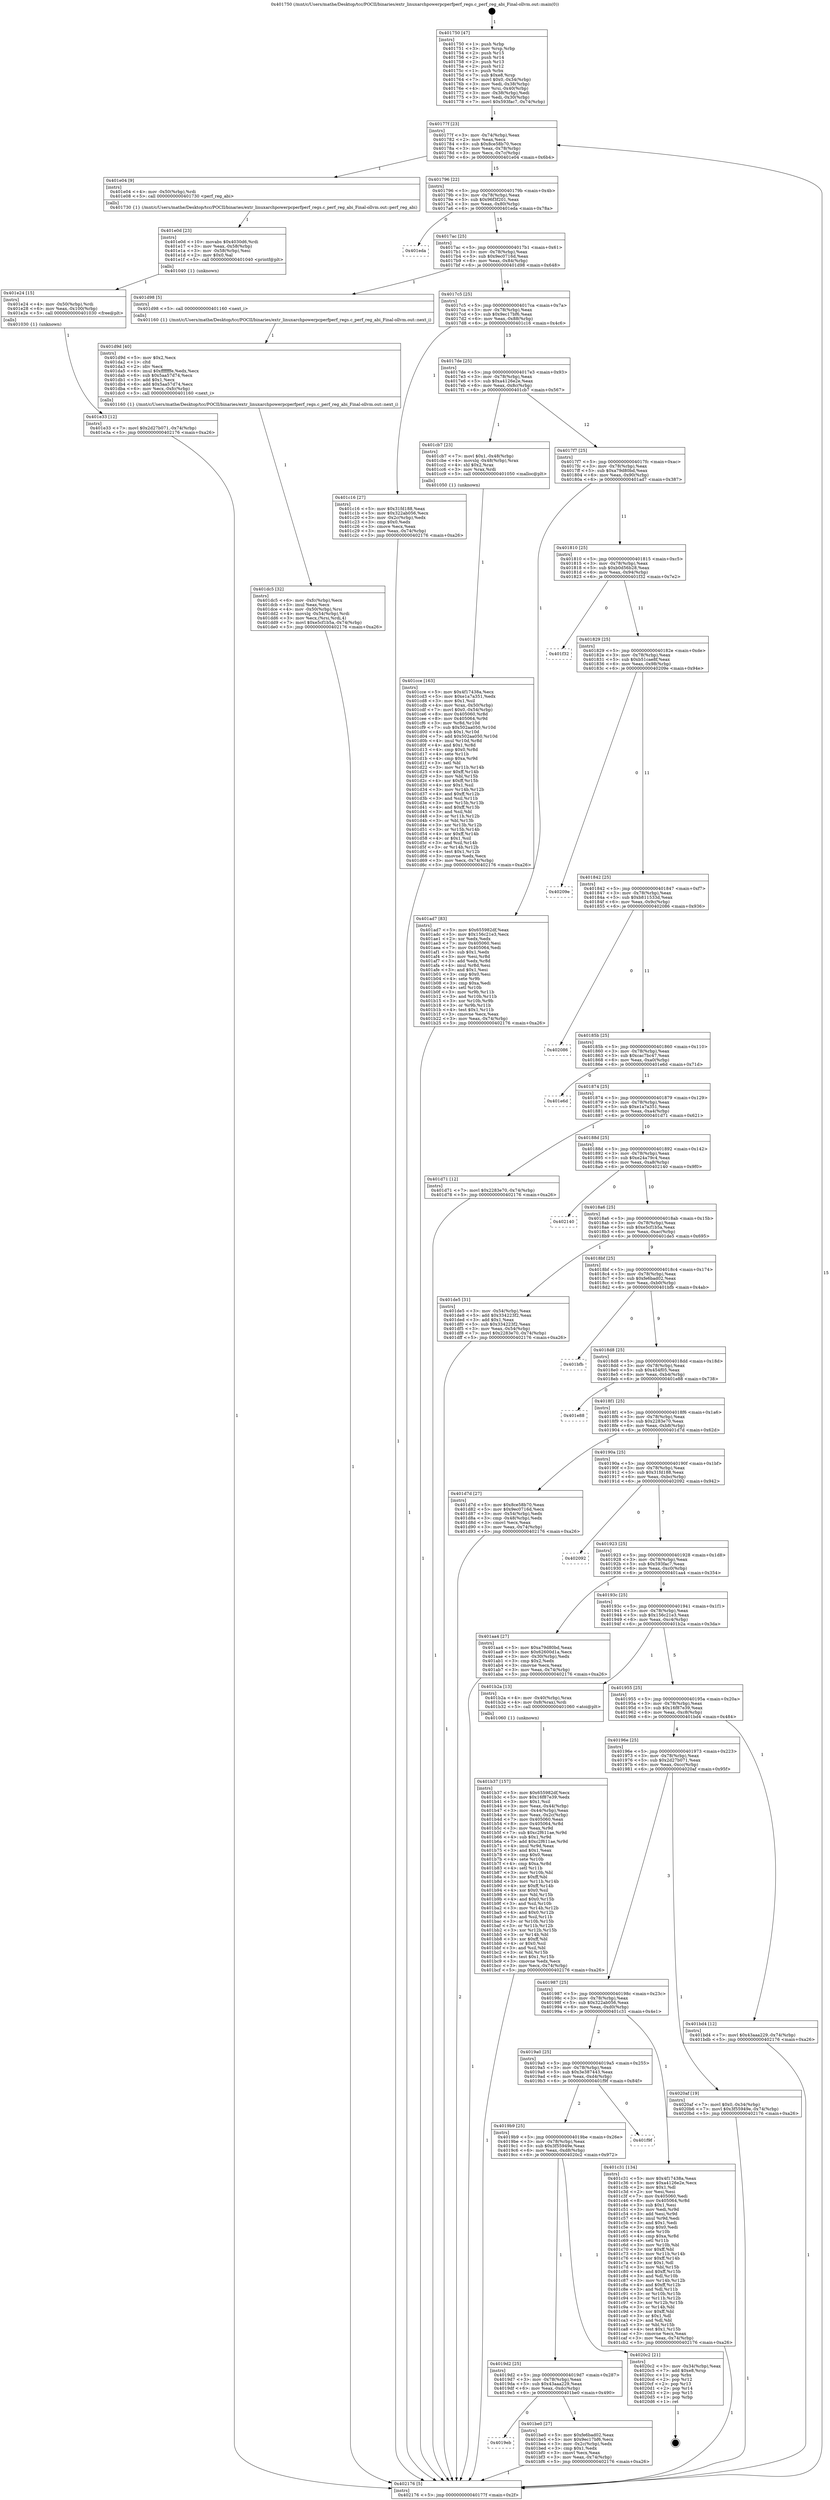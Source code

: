 digraph "0x401750" {
  label = "0x401750 (/mnt/c/Users/mathe/Desktop/tcc/POCII/binaries/extr_linuxarchpowerpcperfperf_regs.c_perf_reg_abi_Final-ollvm.out::main(0))"
  labelloc = "t"
  node[shape=record]

  Entry [label="",width=0.3,height=0.3,shape=circle,fillcolor=black,style=filled]
  "0x40177f" [label="{
     0x40177f [23]\l
     | [instrs]\l
     &nbsp;&nbsp;0x40177f \<+3\>: mov -0x74(%rbp),%eax\l
     &nbsp;&nbsp;0x401782 \<+2\>: mov %eax,%ecx\l
     &nbsp;&nbsp;0x401784 \<+6\>: sub $0x8ce58b70,%ecx\l
     &nbsp;&nbsp;0x40178a \<+3\>: mov %eax,-0x78(%rbp)\l
     &nbsp;&nbsp;0x40178d \<+3\>: mov %ecx,-0x7c(%rbp)\l
     &nbsp;&nbsp;0x401790 \<+6\>: je 0000000000401e04 \<main+0x6b4\>\l
  }"]
  "0x401e04" [label="{
     0x401e04 [9]\l
     | [instrs]\l
     &nbsp;&nbsp;0x401e04 \<+4\>: mov -0x50(%rbp),%rdi\l
     &nbsp;&nbsp;0x401e08 \<+5\>: call 0000000000401730 \<perf_reg_abi\>\l
     | [calls]\l
     &nbsp;&nbsp;0x401730 \{1\} (/mnt/c/Users/mathe/Desktop/tcc/POCII/binaries/extr_linuxarchpowerpcperfperf_regs.c_perf_reg_abi_Final-ollvm.out::perf_reg_abi)\l
  }"]
  "0x401796" [label="{
     0x401796 [22]\l
     | [instrs]\l
     &nbsp;&nbsp;0x401796 \<+5\>: jmp 000000000040179b \<main+0x4b\>\l
     &nbsp;&nbsp;0x40179b \<+3\>: mov -0x78(%rbp),%eax\l
     &nbsp;&nbsp;0x40179e \<+5\>: sub $0x96f3f201,%eax\l
     &nbsp;&nbsp;0x4017a3 \<+3\>: mov %eax,-0x80(%rbp)\l
     &nbsp;&nbsp;0x4017a6 \<+6\>: je 0000000000401eda \<main+0x78a\>\l
  }"]
  Exit [label="",width=0.3,height=0.3,shape=circle,fillcolor=black,style=filled,peripheries=2]
  "0x401eda" [label="{
     0x401eda\l
  }", style=dashed]
  "0x4017ac" [label="{
     0x4017ac [25]\l
     | [instrs]\l
     &nbsp;&nbsp;0x4017ac \<+5\>: jmp 00000000004017b1 \<main+0x61\>\l
     &nbsp;&nbsp;0x4017b1 \<+3\>: mov -0x78(%rbp),%eax\l
     &nbsp;&nbsp;0x4017b4 \<+5\>: sub $0x9ec0716d,%eax\l
     &nbsp;&nbsp;0x4017b9 \<+6\>: mov %eax,-0x84(%rbp)\l
     &nbsp;&nbsp;0x4017bf \<+6\>: je 0000000000401d98 \<main+0x648\>\l
  }"]
  "0x401e33" [label="{
     0x401e33 [12]\l
     | [instrs]\l
     &nbsp;&nbsp;0x401e33 \<+7\>: movl $0x2d27b071,-0x74(%rbp)\l
     &nbsp;&nbsp;0x401e3a \<+5\>: jmp 0000000000402176 \<main+0xa26\>\l
  }"]
  "0x401d98" [label="{
     0x401d98 [5]\l
     | [instrs]\l
     &nbsp;&nbsp;0x401d98 \<+5\>: call 0000000000401160 \<next_i\>\l
     | [calls]\l
     &nbsp;&nbsp;0x401160 \{1\} (/mnt/c/Users/mathe/Desktop/tcc/POCII/binaries/extr_linuxarchpowerpcperfperf_regs.c_perf_reg_abi_Final-ollvm.out::next_i)\l
  }"]
  "0x4017c5" [label="{
     0x4017c5 [25]\l
     | [instrs]\l
     &nbsp;&nbsp;0x4017c5 \<+5\>: jmp 00000000004017ca \<main+0x7a\>\l
     &nbsp;&nbsp;0x4017ca \<+3\>: mov -0x78(%rbp),%eax\l
     &nbsp;&nbsp;0x4017cd \<+5\>: sub $0x9ec17bf6,%eax\l
     &nbsp;&nbsp;0x4017d2 \<+6\>: mov %eax,-0x88(%rbp)\l
     &nbsp;&nbsp;0x4017d8 \<+6\>: je 0000000000401c16 \<main+0x4c6\>\l
  }"]
  "0x401e24" [label="{
     0x401e24 [15]\l
     | [instrs]\l
     &nbsp;&nbsp;0x401e24 \<+4\>: mov -0x50(%rbp),%rdi\l
     &nbsp;&nbsp;0x401e28 \<+6\>: mov %eax,-0x100(%rbp)\l
     &nbsp;&nbsp;0x401e2e \<+5\>: call 0000000000401030 \<free@plt\>\l
     | [calls]\l
     &nbsp;&nbsp;0x401030 \{1\} (unknown)\l
  }"]
  "0x401c16" [label="{
     0x401c16 [27]\l
     | [instrs]\l
     &nbsp;&nbsp;0x401c16 \<+5\>: mov $0x31fd188,%eax\l
     &nbsp;&nbsp;0x401c1b \<+5\>: mov $0x322ab056,%ecx\l
     &nbsp;&nbsp;0x401c20 \<+3\>: mov -0x2c(%rbp),%edx\l
     &nbsp;&nbsp;0x401c23 \<+3\>: cmp $0x0,%edx\l
     &nbsp;&nbsp;0x401c26 \<+3\>: cmove %ecx,%eax\l
     &nbsp;&nbsp;0x401c29 \<+3\>: mov %eax,-0x74(%rbp)\l
     &nbsp;&nbsp;0x401c2c \<+5\>: jmp 0000000000402176 \<main+0xa26\>\l
  }"]
  "0x4017de" [label="{
     0x4017de [25]\l
     | [instrs]\l
     &nbsp;&nbsp;0x4017de \<+5\>: jmp 00000000004017e3 \<main+0x93\>\l
     &nbsp;&nbsp;0x4017e3 \<+3\>: mov -0x78(%rbp),%eax\l
     &nbsp;&nbsp;0x4017e6 \<+5\>: sub $0xa4126e2e,%eax\l
     &nbsp;&nbsp;0x4017eb \<+6\>: mov %eax,-0x8c(%rbp)\l
     &nbsp;&nbsp;0x4017f1 \<+6\>: je 0000000000401cb7 \<main+0x567\>\l
  }"]
  "0x401e0d" [label="{
     0x401e0d [23]\l
     | [instrs]\l
     &nbsp;&nbsp;0x401e0d \<+10\>: movabs $0x4030d6,%rdi\l
     &nbsp;&nbsp;0x401e17 \<+3\>: mov %eax,-0x58(%rbp)\l
     &nbsp;&nbsp;0x401e1a \<+3\>: mov -0x58(%rbp),%esi\l
     &nbsp;&nbsp;0x401e1d \<+2\>: mov $0x0,%al\l
     &nbsp;&nbsp;0x401e1f \<+5\>: call 0000000000401040 \<printf@plt\>\l
     | [calls]\l
     &nbsp;&nbsp;0x401040 \{1\} (unknown)\l
  }"]
  "0x401cb7" [label="{
     0x401cb7 [23]\l
     | [instrs]\l
     &nbsp;&nbsp;0x401cb7 \<+7\>: movl $0x1,-0x48(%rbp)\l
     &nbsp;&nbsp;0x401cbe \<+4\>: movslq -0x48(%rbp),%rax\l
     &nbsp;&nbsp;0x401cc2 \<+4\>: shl $0x2,%rax\l
     &nbsp;&nbsp;0x401cc6 \<+3\>: mov %rax,%rdi\l
     &nbsp;&nbsp;0x401cc9 \<+5\>: call 0000000000401050 \<malloc@plt\>\l
     | [calls]\l
     &nbsp;&nbsp;0x401050 \{1\} (unknown)\l
  }"]
  "0x4017f7" [label="{
     0x4017f7 [25]\l
     | [instrs]\l
     &nbsp;&nbsp;0x4017f7 \<+5\>: jmp 00000000004017fc \<main+0xac\>\l
     &nbsp;&nbsp;0x4017fc \<+3\>: mov -0x78(%rbp),%eax\l
     &nbsp;&nbsp;0x4017ff \<+5\>: sub $0xa79d80bd,%eax\l
     &nbsp;&nbsp;0x401804 \<+6\>: mov %eax,-0x90(%rbp)\l
     &nbsp;&nbsp;0x40180a \<+6\>: je 0000000000401ad7 \<main+0x387\>\l
  }"]
  "0x401dc5" [label="{
     0x401dc5 [32]\l
     | [instrs]\l
     &nbsp;&nbsp;0x401dc5 \<+6\>: mov -0xfc(%rbp),%ecx\l
     &nbsp;&nbsp;0x401dcb \<+3\>: imul %eax,%ecx\l
     &nbsp;&nbsp;0x401dce \<+4\>: mov -0x50(%rbp),%rsi\l
     &nbsp;&nbsp;0x401dd2 \<+4\>: movslq -0x54(%rbp),%rdi\l
     &nbsp;&nbsp;0x401dd6 \<+3\>: mov %ecx,(%rsi,%rdi,4)\l
     &nbsp;&nbsp;0x401dd9 \<+7\>: movl $0xe5cf1b5a,-0x74(%rbp)\l
     &nbsp;&nbsp;0x401de0 \<+5\>: jmp 0000000000402176 \<main+0xa26\>\l
  }"]
  "0x401ad7" [label="{
     0x401ad7 [83]\l
     | [instrs]\l
     &nbsp;&nbsp;0x401ad7 \<+5\>: mov $0x655982df,%eax\l
     &nbsp;&nbsp;0x401adc \<+5\>: mov $0x156c21e3,%ecx\l
     &nbsp;&nbsp;0x401ae1 \<+2\>: xor %edx,%edx\l
     &nbsp;&nbsp;0x401ae3 \<+7\>: mov 0x405060,%esi\l
     &nbsp;&nbsp;0x401aea \<+7\>: mov 0x405064,%edi\l
     &nbsp;&nbsp;0x401af1 \<+3\>: sub $0x1,%edx\l
     &nbsp;&nbsp;0x401af4 \<+3\>: mov %esi,%r8d\l
     &nbsp;&nbsp;0x401af7 \<+3\>: add %edx,%r8d\l
     &nbsp;&nbsp;0x401afa \<+4\>: imul %r8d,%esi\l
     &nbsp;&nbsp;0x401afe \<+3\>: and $0x1,%esi\l
     &nbsp;&nbsp;0x401b01 \<+3\>: cmp $0x0,%esi\l
     &nbsp;&nbsp;0x401b04 \<+4\>: sete %r9b\l
     &nbsp;&nbsp;0x401b08 \<+3\>: cmp $0xa,%edi\l
     &nbsp;&nbsp;0x401b0b \<+4\>: setl %r10b\l
     &nbsp;&nbsp;0x401b0f \<+3\>: mov %r9b,%r11b\l
     &nbsp;&nbsp;0x401b12 \<+3\>: and %r10b,%r11b\l
     &nbsp;&nbsp;0x401b15 \<+3\>: xor %r10b,%r9b\l
     &nbsp;&nbsp;0x401b18 \<+3\>: or %r9b,%r11b\l
     &nbsp;&nbsp;0x401b1b \<+4\>: test $0x1,%r11b\l
     &nbsp;&nbsp;0x401b1f \<+3\>: cmovne %ecx,%eax\l
     &nbsp;&nbsp;0x401b22 \<+3\>: mov %eax,-0x74(%rbp)\l
     &nbsp;&nbsp;0x401b25 \<+5\>: jmp 0000000000402176 \<main+0xa26\>\l
  }"]
  "0x401810" [label="{
     0x401810 [25]\l
     | [instrs]\l
     &nbsp;&nbsp;0x401810 \<+5\>: jmp 0000000000401815 \<main+0xc5\>\l
     &nbsp;&nbsp;0x401815 \<+3\>: mov -0x78(%rbp),%eax\l
     &nbsp;&nbsp;0x401818 \<+5\>: sub $0xb0d56b28,%eax\l
     &nbsp;&nbsp;0x40181d \<+6\>: mov %eax,-0x94(%rbp)\l
     &nbsp;&nbsp;0x401823 \<+6\>: je 0000000000401f32 \<main+0x7e2\>\l
  }"]
  "0x401d9d" [label="{
     0x401d9d [40]\l
     | [instrs]\l
     &nbsp;&nbsp;0x401d9d \<+5\>: mov $0x2,%ecx\l
     &nbsp;&nbsp;0x401da2 \<+1\>: cltd\l
     &nbsp;&nbsp;0x401da3 \<+2\>: idiv %ecx\l
     &nbsp;&nbsp;0x401da5 \<+6\>: imul $0xfffffffe,%edx,%ecx\l
     &nbsp;&nbsp;0x401dab \<+6\>: sub $0x5aa57d74,%ecx\l
     &nbsp;&nbsp;0x401db1 \<+3\>: add $0x1,%ecx\l
     &nbsp;&nbsp;0x401db4 \<+6\>: add $0x5aa57d74,%ecx\l
     &nbsp;&nbsp;0x401dba \<+6\>: mov %ecx,-0xfc(%rbp)\l
     &nbsp;&nbsp;0x401dc0 \<+5\>: call 0000000000401160 \<next_i\>\l
     | [calls]\l
     &nbsp;&nbsp;0x401160 \{1\} (/mnt/c/Users/mathe/Desktop/tcc/POCII/binaries/extr_linuxarchpowerpcperfperf_regs.c_perf_reg_abi_Final-ollvm.out::next_i)\l
  }"]
  "0x401f32" [label="{
     0x401f32\l
  }", style=dashed]
  "0x401829" [label="{
     0x401829 [25]\l
     | [instrs]\l
     &nbsp;&nbsp;0x401829 \<+5\>: jmp 000000000040182e \<main+0xde\>\l
     &nbsp;&nbsp;0x40182e \<+3\>: mov -0x78(%rbp),%eax\l
     &nbsp;&nbsp;0x401831 \<+5\>: sub $0xb51cae8f,%eax\l
     &nbsp;&nbsp;0x401836 \<+6\>: mov %eax,-0x98(%rbp)\l
     &nbsp;&nbsp;0x40183c \<+6\>: je 000000000040209e \<main+0x94e\>\l
  }"]
  "0x401cce" [label="{
     0x401cce [163]\l
     | [instrs]\l
     &nbsp;&nbsp;0x401cce \<+5\>: mov $0x4f17438a,%ecx\l
     &nbsp;&nbsp;0x401cd3 \<+5\>: mov $0xe1a7a351,%edx\l
     &nbsp;&nbsp;0x401cd8 \<+3\>: mov $0x1,%sil\l
     &nbsp;&nbsp;0x401cdb \<+4\>: mov %rax,-0x50(%rbp)\l
     &nbsp;&nbsp;0x401cdf \<+7\>: movl $0x0,-0x54(%rbp)\l
     &nbsp;&nbsp;0x401ce6 \<+8\>: mov 0x405060,%r8d\l
     &nbsp;&nbsp;0x401cee \<+8\>: mov 0x405064,%r9d\l
     &nbsp;&nbsp;0x401cf6 \<+3\>: mov %r8d,%r10d\l
     &nbsp;&nbsp;0x401cf9 \<+7\>: sub $0x502aa050,%r10d\l
     &nbsp;&nbsp;0x401d00 \<+4\>: sub $0x1,%r10d\l
     &nbsp;&nbsp;0x401d04 \<+7\>: add $0x502aa050,%r10d\l
     &nbsp;&nbsp;0x401d0b \<+4\>: imul %r10d,%r8d\l
     &nbsp;&nbsp;0x401d0f \<+4\>: and $0x1,%r8d\l
     &nbsp;&nbsp;0x401d13 \<+4\>: cmp $0x0,%r8d\l
     &nbsp;&nbsp;0x401d17 \<+4\>: sete %r11b\l
     &nbsp;&nbsp;0x401d1b \<+4\>: cmp $0xa,%r9d\l
     &nbsp;&nbsp;0x401d1f \<+3\>: setl %bl\l
     &nbsp;&nbsp;0x401d22 \<+3\>: mov %r11b,%r14b\l
     &nbsp;&nbsp;0x401d25 \<+4\>: xor $0xff,%r14b\l
     &nbsp;&nbsp;0x401d29 \<+3\>: mov %bl,%r15b\l
     &nbsp;&nbsp;0x401d2c \<+4\>: xor $0xff,%r15b\l
     &nbsp;&nbsp;0x401d30 \<+4\>: xor $0x1,%sil\l
     &nbsp;&nbsp;0x401d34 \<+3\>: mov %r14b,%r12b\l
     &nbsp;&nbsp;0x401d37 \<+4\>: and $0xff,%r12b\l
     &nbsp;&nbsp;0x401d3b \<+3\>: and %sil,%r11b\l
     &nbsp;&nbsp;0x401d3e \<+3\>: mov %r15b,%r13b\l
     &nbsp;&nbsp;0x401d41 \<+4\>: and $0xff,%r13b\l
     &nbsp;&nbsp;0x401d45 \<+3\>: and %sil,%bl\l
     &nbsp;&nbsp;0x401d48 \<+3\>: or %r11b,%r12b\l
     &nbsp;&nbsp;0x401d4b \<+3\>: or %bl,%r13b\l
     &nbsp;&nbsp;0x401d4e \<+3\>: xor %r13b,%r12b\l
     &nbsp;&nbsp;0x401d51 \<+3\>: or %r15b,%r14b\l
     &nbsp;&nbsp;0x401d54 \<+4\>: xor $0xff,%r14b\l
     &nbsp;&nbsp;0x401d58 \<+4\>: or $0x1,%sil\l
     &nbsp;&nbsp;0x401d5c \<+3\>: and %sil,%r14b\l
     &nbsp;&nbsp;0x401d5f \<+3\>: or %r14b,%r12b\l
     &nbsp;&nbsp;0x401d62 \<+4\>: test $0x1,%r12b\l
     &nbsp;&nbsp;0x401d66 \<+3\>: cmovne %edx,%ecx\l
     &nbsp;&nbsp;0x401d69 \<+3\>: mov %ecx,-0x74(%rbp)\l
     &nbsp;&nbsp;0x401d6c \<+5\>: jmp 0000000000402176 \<main+0xa26\>\l
  }"]
  "0x40209e" [label="{
     0x40209e\l
  }", style=dashed]
  "0x401842" [label="{
     0x401842 [25]\l
     | [instrs]\l
     &nbsp;&nbsp;0x401842 \<+5\>: jmp 0000000000401847 \<main+0xf7\>\l
     &nbsp;&nbsp;0x401847 \<+3\>: mov -0x78(%rbp),%eax\l
     &nbsp;&nbsp;0x40184a \<+5\>: sub $0xb811533d,%eax\l
     &nbsp;&nbsp;0x40184f \<+6\>: mov %eax,-0x9c(%rbp)\l
     &nbsp;&nbsp;0x401855 \<+6\>: je 0000000000402086 \<main+0x936\>\l
  }"]
  "0x4019eb" [label="{
     0x4019eb\l
  }", style=dashed]
  "0x402086" [label="{
     0x402086\l
  }", style=dashed]
  "0x40185b" [label="{
     0x40185b [25]\l
     | [instrs]\l
     &nbsp;&nbsp;0x40185b \<+5\>: jmp 0000000000401860 \<main+0x110\>\l
     &nbsp;&nbsp;0x401860 \<+3\>: mov -0x78(%rbp),%eax\l
     &nbsp;&nbsp;0x401863 \<+5\>: sub $0xcac7bc47,%eax\l
     &nbsp;&nbsp;0x401868 \<+6\>: mov %eax,-0xa0(%rbp)\l
     &nbsp;&nbsp;0x40186e \<+6\>: je 0000000000401e6d \<main+0x71d\>\l
  }"]
  "0x401be0" [label="{
     0x401be0 [27]\l
     | [instrs]\l
     &nbsp;&nbsp;0x401be0 \<+5\>: mov $0xfe6bad02,%eax\l
     &nbsp;&nbsp;0x401be5 \<+5\>: mov $0x9ec17bf6,%ecx\l
     &nbsp;&nbsp;0x401bea \<+3\>: mov -0x2c(%rbp),%edx\l
     &nbsp;&nbsp;0x401bed \<+3\>: cmp $0x1,%edx\l
     &nbsp;&nbsp;0x401bf0 \<+3\>: cmovl %ecx,%eax\l
     &nbsp;&nbsp;0x401bf3 \<+3\>: mov %eax,-0x74(%rbp)\l
     &nbsp;&nbsp;0x401bf6 \<+5\>: jmp 0000000000402176 \<main+0xa26\>\l
  }"]
  "0x401e6d" [label="{
     0x401e6d\l
  }", style=dashed]
  "0x401874" [label="{
     0x401874 [25]\l
     | [instrs]\l
     &nbsp;&nbsp;0x401874 \<+5\>: jmp 0000000000401879 \<main+0x129\>\l
     &nbsp;&nbsp;0x401879 \<+3\>: mov -0x78(%rbp),%eax\l
     &nbsp;&nbsp;0x40187c \<+5\>: sub $0xe1a7a351,%eax\l
     &nbsp;&nbsp;0x401881 \<+6\>: mov %eax,-0xa4(%rbp)\l
     &nbsp;&nbsp;0x401887 \<+6\>: je 0000000000401d71 \<main+0x621\>\l
  }"]
  "0x4019d2" [label="{
     0x4019d2 [25]\l
     | [instrs]\l
     &nbsp;&nbsp;0x4019d2 \<+5\>: jmp 00000000004019d7 \<main+0x287\>\l
     &nbsp;&nbsp;0x4019d7 \<+3\>: mov -0x78(%rbp),%eax\l
     &nbsp;&nbsp;0x4019da \<+5\>: sub $0x43aaa229,%eax\l
     &nbsp;&nbsp;0x4019df \<+6\>: mov %eax,-0xdc(%rbp)\l
     &nbsp;&nbsp;0x4019e5 \<+6\>: je 0000000000401be0 \<main+0x490\>\l
  }"]
  "0x401d71" [label="{
     0x401d71 [12]\l
     | [instrs]\l
     &nbsp;&nbsp;0x401d71 \<+7\>: movl $0x2283e70,-0x74(%rbp)\l
     &nbsp;&nbsp;0x401d78 \<+5\>: jmp 0000000000402176 \<main+0xa26\>\l
  }"]
  "0x40188d" [label="{
     0x40188d [25]\l
     | [instrs]\l
     &nbsp;&nbsp;0x40188d \<+5\>: jmp 0000000000401892 \<main+0x142\>\l
     &nbsp;&nbsp;0x401892 \<+3\>: mov -0x78(%rbp),%eax\l
     &nbsp;&nbsp;0x401895 \<+5\>: sub $0xe24a79c4,%eax\l
     &nbsp;&nbsp;0x40189a \<+6\>: mov %eax,-0xa8(%rbp)\l
     &nbsp;&nbsp;0x4018a0 \<+6\>: je 0000000000402140 \<main+0x9f0\>\l
  }"]
  "0x4020c2" [label="{
     0x4020c2 [21]\l
     | [instrs]\l
     &nbsp;&nbsp;0x4020c2 \<+3\>: mov -0x34(%rbp),%eax\l
     &nbsp;&nbsp;0x4020c5 \<+7\>: add $0xe8,%rsp\l
     &nbsp;&nbsp;0x4020cc \<+1\>: pop %rbx\l
     &nbsp;&nbsp;0x4020cd \<+2\>: pop %r12\l
     &nbsp;&nbsp;0x4020cf \<+2\>: pop %r13\l
     &nbsp;&nbsp;0x4020d1 \<+2\>: pop %r14\l
     &nbsp;&nbsp;0x4020d3 \<+2\>: pop %r15\l
     &nbsp;&nbsp;0x4020d5 \<+1\>: pop %rbp\l
     &nbsp;&nbsp;0x4020d6 \<+1\>: ret\l
  }"]
  "0x402140" [label="{
     0x402140\l
  }", style=dashed]
  "0x4018a6" [label="{
     0x4018a6 [25]\l
     | [instrs]\l
     &nbsp;&nbsp;0x4018a6 \<+5\>: jmp 00000000004018ab \<main+0x15b\>\l
     &nbsp;&nbsp;0x4018ab \<+3\>: mov -0x78(%rbp),%eax\l
     &nbsp;&nbsp;0x4018ae \<+5\>: sub $0xe5cf1b5a,%eax\l
     &nbsp;&nbsp;0x4018b3 \<+6\>: mov %eax,-0xac(%rbp)\l
     &nbsp;&nbsp;0x4018b9 \<+6\>: je 0000000000401de5 \<main+0x695\>\l
  }"]
  "0x4019b9" [label="{
     0x4019b9 [25]\l
     | [instrs]\l
     &nbsp;&nbsp;0x4019b9 \<+5\>: jmp 00000000004019be \<main+0x26e\>\l
     &nbsp;&nbsp;0x4019be \<+3\>: mov -0x78(%rbp),%eax\l
     &nbsp;&nbsp;0x4019c1 \<+5\>: sub $0x3f55949e,%eax\l
     &nbsp;&nbsp;0x4019c6 \<+6\>: mov %eax,-0xd8(%rbp)\l
     &nbsp;&nbsp;0x4019cc \<+6\>: je 00000000004020c2 \<main+0x972\>\l
  }"]
  "0x401de5" [label="{
     0x401de5 [31]\l
     | [instrs]\l
     &nbsp;&nbsp;0x401de5 \<+3\>: mov -0x54(%rbp),%eax\l
     &nbsp;&nbsp;0x401de8 \<+5\>: add $0x334223f2,%eax\l
     &nbsp;&nbsp;0x401ded \<+3\>: add $0x1,%eax\l
     &nbsp;&nbsp;0x401df0 \<+5\>: sub $0x334223f2,%eax\l
     &nbsp;&nbsp;0x401df5 \<+3\>: mov %eax,-0x54(%rbp)\l
     &nbsp;&nbsp;0x401df8 \<+7\>: movl $0x2283e70,-0x74(%rbp)\l
     &nbsp;&nbsp;0x401dff \<+5\>: jmp 0000000000402176 \<main+0xa26\>\l
  }"]
  "0x4018bf" [label="{
     0x4018bf [25]\l
     | [instrs]\l
     &nbsp;&nbsp;0x4018bf \<+5\>: jmp 00000000004018c4 \<main+0x174\>\l
     &nbsp;&nbsp;0x4018c4 \<+3\>: mov -0x78(%rbp),%eax\l
     &nbsp;&nbsp;0x4018c7 \<+5\>: sub $0xfe6bad02,%eax\l
     &nbsp;&nbsp;0x4018cc \<+6\>: mov %eax,-0xb0(%rbp)\l
     &nbsp;&nbsp;0x4018d2 \<+6\>: je 0000000000401bfb \<main+0x4ab\>\l
  }"]
  "0x401f9f" [label="{
     0x401f9f\l
  }", style=dashed]
  "0x401bfb" [label="{
     0x401bfb\l
  }", style=dashed]
  "0x4018d8" [label="{
     0x4018d8 [25]\l
     | [instrs]\l
     &nbsp;&nbsp;0x4018d8 \<+5\>: jmp 00000000004018dd \<main+0x18d\>\l
     &nbsp;&nbsp;0x4018dd \<+3\>: mov -0x78(%rbp),%eax\l
     &nbsp;&nbsp;0x4018e0 \<+5\>: sub $0x454f05,%eax\l
     &nbsp;&nbsp;0x4018e5 \<+6\>: mov %eax,-0xb4(%rbp)\l
     &nbsp;&nbsp;0x4018eb \<+6\>: je 0000000000401e88 \<main+0x738\>\l
  }"]
  "0x4019a0" [label="{
     0x4019a0 [25]\l
     | [instrs]\l
     &nbsp;&nbsp;0x4019a0 \<+5\>: jmp 00000000004019a5 \<main+0x255\>\l
     &nbsp;&nbsp;0x4019a5 \<+3\>: mov -0x78(%rbp),%eax\l
     &nbsp;&nbsp;0x4019a8 \<+5\>: sub $0x3e387443,%eax\l
     &nbsp;&nbsp;0x4019ad \<+6\>: mov %eax,-0xd4(%rbp)\l
     &nbsp;&nbsp;0x4019b3 \<+6\>: je 0000000000401f9f \<main+0x84f\>\l
  }"]
  "0x401e88" [label="{
     0x401e88\l
  }", style=dashed]
  "0x4018f1" [label="{
     0x4018f1 [25]\l
     | [instrs]\l
     &nbsp;&nbsp;0x4018f1 \<+5\>: jmp 00000000004018f6 \<main+0x1a6\>\l
     &nbsp;&nbsp;0x4018f6 \<+3\>: mov -0x78(%rbp),%eax\l
     &nbsp;&nbsp;0x4018f9 \<+5\>: sub $0x2283e70,%eax\l
     &nbsp;&nbsp;0x4018fe \<+6\>: mov %eax,-0xb8(%rbp)\l
     &nbsp;&nbsp;0x401904 \<+6\>: je 0000000000401d7d \<main+0x62d\>\l
  }"]
  "0x401c31" [label="{
     0x401c31 [134]\l
     | [instrs]\l
     &nbsp;&nbsp;0x401c31 \<+5\>: mov $0x4f17438a,%eax\l
     &nbsp;&nbsp;0x401c36 \<+5\>: mov $0xa4126e2e,%ecx\l
     &nbsp;&nbsp;0x401c3b \<+2\>: mov $0x1,%dl\l
     &nbsp;&nbsp;0x401c3d \<+2\>: xor %esi,%esi\l
     &nbsp;&nbsp;0x401c3f \<+7\>: mov 0x405060,%edi\l
     &nbsp;&nbsp;0x401c46 \<+8\>: mov 0x405064,%r8d\l
     &nbsp;&nbsp;0x401c4e \<+3\>: sub $0x1,%esi\l
     &nbsp;&nbsp;0x401c51 \<+3\>: mov %edi,%r9d\l
     &nbsp;&nbsp;0x401c54 \<+3\>: add %esi,%r9d\l
     &nbsp;&nbsp;0x401c57 \<+4\>: imul %r9d,%edi\l
     &nbsp;&nbsp;0x401c5b \<+3\>: and $0x1,%edi\l
     &nbsp;&nbsp;0x401c5e \<+3\>: cmp $0x0,%edi\l
     &nbsp;&nbsp;0x401c61 \<+4\>: sete %r10b\l
     &nbsp;&nbsp;0x401c65 \<+4\>: cmp $0xa,%r8d\l
     &nbsp;&nbsp;0x401c69 \<+4\>: setl %r11b\l
     &nbsp;&nbsp;0x401c6d \<+3\>: mov %r10b,%bl\l
     &nbsp;&nbsp;0x401c70 \<+3\>: xor $0xff,%bl\l
     &nbsp;&nbsp;0x401c73 \<+3\>: mov %r11b,%r14b\l
     &nbsp;&nbsp;0x401c76 \<+4\>: xor $0xff,%r14b\l
     &nbsp;&nbsp;0x401c7a \<+3\>: xor $0x1,%dl\l
     &nbsp;&nbsp;0x401c7d \<+3\>: mov %bl,%r15b\l
     &nbsp;&nbsp;0x401c80 \<+4\>: and $0xff,%r15b\l
     &nbsp;&nbsp;0x401c84 \<+3\>: and %dl,%r10b\l
     &nbsp;&nbsp;0x401c87 \<+3\>: mov %r14b,%r12b\l
     &nbsp;&nbsp;0x401c8a \<+4\>: and $0xff,%r12b\l
     &nbsp;&nbsp;0x401c8e \<+3\>: and %dl,%r11b\l
     &nbsp;&nbsp;0x401c91 \<+3\>: or %r10b,%r15b\l
     &nbsp;&nbsp;0x401c94 \<+3\>: or %r11b,%r12b\l
     &nbsp;&nbsp;0x401c97 \<+3\>: xor %r12b,%r15b\l
     &nbsp;&nbsp;0x401c9a \<+3\>: or %r14b,%bl\l
     &nbsp;&nbsp;0x401c9d \<+3\>: xor $0xff,%bl\l
     &nbsp;&nbsp;0x401ca0 \<+3\>: or $0x1,%dl\l
     &nbsp;&nbsp;0x401ca3 \<+2\>: and %dl,%bl\l
     &nbsp;&nbsp;0x401ca5 \<+3\>: or %bl,%r15b\l
     &nbsp;&nbsp;0x401ca8 \<+4\>: test $0x1,%r15b\l
     &nbsp;&nbsp;0x401cac \<+3\>: cmovne %ecx,%eax\l
     &nbsp;&nbsp;0x401caf \<+3\>: mov %eax,-0x74(%rbp)\l
     &nbsp;&nbsp;0x401cb2 \<+5\>: jmp 0000000000402176 \<main+0xa26\>\l
  }"]
  "0x401d7d" [label="{
     0x401d7d [27]\l
     | [instrs]\l
     &nbsp;&nbsp;0x401d7d \<+5\>: mov $0x8ce58b70,%eax\l
     &nbsp;&nbsp;0x401d82 \<+5\>: mov $0x9ec0716d,%ecx\l
     &nbsp;&nbsp;0x401d87 \<+3\>: mov -0x54(%rbp),%edx\l
     &nbsp;&nbsp;0x401d8a \<+3\>: cmp -0x48(%rbp),%edx\l
     &nbsp;&nbsp;0x401d8d \<+3\>: cmovl %ecx,%eax\l
     &nbsp;&nbsp;0x401d90 \<+3\>: mov %eax,-0x74(%rbp)\l
     &nbsp;&nbsp;0x401d93 \<+5\>: jmp 0000000000402176 \<main+0xa26\>\l
  }"]
  "0x40190a" [label="{
     0x40190a [25]\l
     | [instrs]\l
     &nbsp;&nbsp;0x40190a \<+5\>: jmp 000000000040190f \<main+0x1bf\>\l
     &nbsp;&nbsp;0x40190f \<+3\>: mov -0x78(%rbp),%eax\l
     &nbsp;&nbsp;0x401912 \<+5\>: sub $0x31fd188,%eax\l
     &nbsp;&nbsp;0x401917 \<+6\>: mov %eax,-0xbc(%rbp)\l
     &nbsp;&nbsp;0x40191d \<+6\>: je 0000000000402092 \<main+0x942\>\l
  }"]
  "0x401987" [label="{
     0x401987 [25]\l
     | [instrs]\l
     &nbsp;&nbsp;0x401987 \<+5\>: jmp 000000000040198c \<main+0x23c\>\l
     &nbsp;&nbsp;0x40198c \<+3\>: mov -0x78(%rbp),%eax\l
     &nbsp;&nbsp;0x40198f \<+5\>: sub $0x322ab056,%eax\l
     &nbsp;&nbsp;0x401994 \<+6\>: mov %eax,-0xd0(%rbp)\l
     &nbsp;&nbsp;0x40199a \<+6\>: je 0000000000401c31 \<main+0x4e1\>\l
  }"]
  "0x402092" [label="{
     0x402092\l
  }", style=dashed]
  "0x401923" [label="{
     0x401923 [25]\l
     | [instrs]\l
     &nbsp;&nbsp;0x401923 \<+5\>: jmp 0000000000401928 \<main+0x1d8\>\l
     &nbsp;&nbsp;0x401928 \<+3\>: mov -0x78(%rbp),%eax\l
     &nbsp;&nbsp;0x40192b \<+5\>: sub $0x593fac7,%eax\l
     &nbsp;&nbsp;0x401930 \<+6\>: mov %eax,-0xc0(%rbp)\l
     &nbsp;&nbsp;0x401936 \<+6\>: je 0000000000401aa4 \<main+0x354\>\l
  }"]
  "0x4020af" [label="{
     0x4020af [19]\l
     | [instrs]\l
     &nbsp;&nbsp;0x4020af \<+7\>: movl $0x0,-0x34(%rbp)\l
     &nbsp;&nbsp;0x4020b6 \<+7\>: movl $0x3f55949e,-0x74(%rbp)\l
     &nbsp;&nbsp;0x4020bd \<+5\>: jmp 0000000000402176 \<main+0xa26\>\l
  }"]
  "0x401aa4" [label="{
     0x401aa4 [27]\l
     | [instrs]\l
     &nbsp;&nbsp;0x401aa4 \<+5\>: mov $0xa79d80bd,%eax\l
     &nbsp;&nbsp;0x401aa9 \<+5\>: mov $0x62600d1a,%ecx\l
     &nbsp;&nbsp;0x401aae \<+3\>: mov -0x30(%rbp),%edx\l
     &nbsp;&nbsp;0x401ab1 \<+3\>: cmp $0x2,%edx\l
     &nbsp;&nbsp;0x401ab4 \<+3\>: cmovne %ecx,%eax\l
     &nbsp;&nbsp;0x401ab7 \<+3\>: mov %eax,-0x74(%rbp)\l
     &nbsp;&nbsp;0x401aba \<+5\>: jmp 0000000000402176 \<main+0xa26\>\l
  }"]
  "0x40193c" [label="{
     0x40193c [25]\l
     | [instrs]\l
     &nbsp;&nbsp;0x40193c \<+5\>: jmp 0000000000401941 \<main+0x1f1\>\l
     &nbsp;&nbsp;0x401941 \<+3\>: mov -0x78(%rbp),%eax\l
     &nbsp;&nbsp;0x401944 \<+5\>: sub $0x156c21e3,%eax\l
     &nbsp;&nbsp;0x401949 \<+6\>: mov %eax,-0xc4(%rbp)\l
     &nbsp;&nbsp;0x40194f \<+6\>: je 0000000000401b2a \<main+0x3da\>\l
  }"]
  "0x402176" [label="{
     0x402176 [5]\l
     | [instrs]\l
     &nbsp;&nbsp;0x402176 \<+5\>: jmp 000000000040177f \<main+0x2f\>\l
  }"]
  "0x401750" [label="{
     0x401750 [47]\l
     | [instrs]\l
     &nbsp;&nbsp;0x401750 \<+1\>: push %rbp\l
     &nbsp;&nbsp;0x401751 \<+3\>: mov %rsp,%rbp\l
     &nbsp;&nbsp;0x401754 \<+2\>: push %r15\l
     &nbsp;&nbsp;0x401756 \<+2\>: push %r14\l
     &nbsp;&nbsp;0x401758 \<+2\>: push %r13\l
     &nbsp;&nbsp;0x40175a \<+2\>: push %r12\l
     &nbsp;&nbsp;0x40175c \<+1\>: push %rbx\l
     &nbsp;&nbsp;0x40175d \<+7\>: sub $0xe8,%rsp\l
     &nbsp;&nbsp;0x401764 \<+7\>: movl $0x0,-0x34(%rbp)\l
     &nbsp;&nbsp;0x40176b \<+3\>: mov %edi,-0x38(%rbp)\l
     &nbsp;&nbsp;0x40176e \<+4\>: mov %rsi,-0x40(%rbp)\l
     &nbsp;&nbsp;0x401772 \<+3\>: mov -0x38(%rbp),%edi\l
     &nbsp;&nbsp;0x401775 \<+3\>: mov %edi,-0x30(%rbp)\l
     &nbsp;&nbsp;0x401778 \<+7\>: movl $0x593fac7,-0x74(%rbp)\l
  }"]
  "0x40196e" [label="{
     0x40196e [25]\l
     | [instrs]\l
     &nbsp;&nbsp;0x40196e \<+5\>: jmp 0000000000401973 \<main+0x223\>\l
     &nbsp;&nbsp;0x401973 \<+3\>: mov -0x78(%rbp),%eax\l
     &nbsp;&nbsp;0x401976 \<+5\>: sub $0x2d27b071,%eax\l
     &nbsp;&nbsp;0x40197b \<+6\>: mov %eax,-0xcc(%rbp)\l
     &nbsp;&nbsp;0x401981 \<+6\>: je 00000000004020af \<main+0x95f\>\l
  }"]
  "0x401b2a" [label="{
     0x401b2a [13]\l
     | [instrs]\l
     &nbsp;&nbsp;0x401b2a \<+4\>: mov -0x40(%rbp),%rax\l
     &nbsp;&nbsp;0x401b2e \<+4\>: mov 0x8(%rax),%rdi\l
     &nbsp;&nbsp;0x401b32 \<+5\>: call 0000000000401060 \<atoi@plt\>\l
     | [calls]\l
     &nbsp;&nbsp;0x401060 \{1\} (unknown)\l
  }"]
  "0x401955" [label="{
     0x401955 [25]\l
     | [instrs]\l
     &nbsp;&nbsp;0x401955 \<+5\>: jmp 000000000040195a \<main+0x20a\>\l
     &nbsp;&nbsp;0x40195a \<+3\>: mov -0x78(%rbp),%eax\l
     &nbsp;&nbsp;0x40195d \<+5\>: sub $0x16f87e39,%eax\l
     &nbsp;&nbsp;0x401962 \<+6\>: mov %eax,-0xc8(%rbp)\l
     &nbsp;&nbsp;0x401968 \<+6\>: je 0000000000401bd4 \<main+0x484\>\l
  }"]
  "0x401b37" [label="{
     0x401b37 [157]\l
     | [instrs]\l
     &nbsp;&nbsp;0x401b37 \<+5\>: mov $0x655982df,%ecx\l
     &nbsp;&nbsp;0x401b3c \<+5\>: mov $0x16f87e39,%edx\l
     &nbsp;&nbsp;0x401b41 \<+3\>: mov $0x1,%sil\l
     &nbsp;&nbsp;0x401b44 \<+3\>: mov %eax,-0x44(%rbp)\l
     &nbsp;&nbsp;0x401b47 \<+3\>: mov -0x44(%rbp),%eax\l
     &nbsp;&nbsp;0x401b4a \<+3\>: mov %eax,-0x2c(%rbp)\l
     &nbsp;&nbsp;0x401b4d \<+7\>: mov 0x405060,%eax\l
     &nbsp;&nbsp;0x401b54 \<+8\>: mov 0x405064,%r8d\l
     &nbsp;&nbsp;0x401b5c \<+3\>: mov %eax,%r9d\l
     &nbsp;&nbsp;0x401b5f \<+7\>: sub $0xc2f611ae,%r9d\l
     &nbsp;&nbsp;0x401b66 \<+4\>: sub $0x1,%r9d\l
     &nbsp;&nbsp;0x401b6a \<+7\>: add $0xc2f611ae,%r9d\l
     &nbsp;&nbsp;0x401b71 \<+4\>: imul %r9d,%eax\l
     &nbsp;&nbsp;0x401b75 \<+3\>: and $0x1,%eax\l
     &nbsp;&nbsp;0x401b78 \<+3\>: cmp $0x0,%eax\l
     &nbsp;&nbsp;0x401b7b \<+4\>: sete %r10b\l
     &nbsp;&nbsp;0x401b7f \<+4\>: cmp $0xa,%r8d\l
     &nbsp;&nbsp;0x401b83 \<+4\>: setl %r11b\l
     &nbsp;&nbsp;0x401b87 \<+3\>: mov %r10b,%bl\l
     &nbsp;&nbsp;0x401b8a \<+3\>: xor $0xff,%bl\l
     &nbsp;&nbsp;0x401b8d \<+3\>: mov %r11b,%r14b\l
     &nbsp;&nbsp;0x401b90 \<+4\>: xor $0xff,%r14b\l
     &nbsp;&nbsp;0x401b94 \<+4\>: xor $0x0,%sil\l
     &nbsp;&nbsp;0x401b98 \<+3\>: mov %bl,%r15b\l
     &nbsp;&nbsp;0x401b9b \<+4\>: and $0x0,%r15b\l
     &nbsp;&nbsp;0x401b9f \<+3\>: and %sil,%r10b\l
     &nbsp;&nbsp;0x401ba2 \<+3\>: mov %r14b,%r12b\l
     &nbsp;&nbsp;0x401ba5 \<+4\>: and $0x0,%r12b\l
     &nbsp;&nbsp;0x401ba9 \<+3\>: and %sil,%r11b\l
     &nbsp;&nbsp;0x401bac \<+3\>: or %r10b,%r15b\l
     &nbsp;&nbsp;0x401baf \<+3\>: or %r11b,%r12b\l
     &nbsp;&nbsp;0x401bb2 \<+3\>: xor %r12b,%r15b\l
     &nbsp;&nbsp;0x401bb5 \<+3\>: or %r14b,%bl\l
     &nbsp;&nbsp;0x401bb8 \<+3\>: xor $0xff,%bl\l
     &nbsp;&nbsp;0x401bbb \<+4\>: or $0x0,%sil\l
     &nbsp;&nbsp;0x401bbf \<+3\>: and %sil,%bl\l
     &nbsp;&nbsp;0x401bc2 \<+3\>: or %bl,%r15b\l
     &nbsp;&nbsp;0x401bc5 \<+4\>: test $0x1,%r15b\l
     &nbsp;&nbsp;0x401bc9 \<+3\>: cmovne %edx,%ecx\l
     &nbsp;&nbsp;0x401bcc \<+3\>: mov %ecx,-0x74(%rbp)\l
     &nbsp;&nbsp;0x401bcf \<+5\>: jmp 0000000000402176 \<main+0xa26\>\l
  }"]
  "0x401bd4" [label="{
     0x401bd4 [12]\l
     | [instrs]\l
     &nbsp;&nbsp;0x401bd4 \<+7\>: movl $0x43aaa229,-0x74(%rbp)\l
     &nbsp;&nbsp;0x401bdb \<+5\>: jmp 0000000000402176 \<main+0xa26\>\l
  }"]
  Entry -> "0x401750" [label=" 1"]
  "0x40177f" -> "0x401e04" [label=" 1"]
  "0x40177f" -> "0x401796" [label=" 15"]
  "0x4020c2" -> Exit [label=" 1"]
  "0x401796" -> "0x401eda" [label=" 0"]
  "0x401796" -> "0x4017ac" [label=" 15"]
  "0x4020af" -> "0x402176" [label=" 1"]
  "0x4017ac" -> "0x401d98" [label=" 1"]
  "0x4017ac" -> "0x4017c5" [label=" 14"]
  "0x401e33" -> "0x402176" [label=" 1"]
  "0x4017c5" -> "0x401c16" [label=" 1"]
  "0x4017c5" -> "0x4017de" [label=" 13"]
  "0x401e24" -> "0x401e33" [label=" 1"]
  "0x4017de" -> "0x401cb7" [label=" 1"]
  "0x4017de" -> "0x4017f7" [label=" 12"]
  "0x401e0d" -> "0x401e24" [label=" 1"]
  "0x4017f7" -> "0x401ad7" [label=" 1"]
  "0x4017f7" -> "0x401810" [label=" 11"]
  "0x401e04" -> "0x401e0d" [label=" 1"]
  "0x401810" -> "0x401f32" [label=" 0"]
  "0x401810" -> "0x401829" [label=" 11"]
  "0x401de5" -> "0x402176" [label=" 1"]
  "0x401829" -> "0x40209e" [label=" 0"]
  "0x401829" -> "0x401842" [label=" 11"]
  "0x401dc5" -> "0x402176" [label=" 1"]
  "0x401842" -> "0x402086" [label=" 0"]
  "0x401842" -> "0x40185b" [label=" 11"]
  "0x401d9d" -> "0x401dc5" [label=" 1"]
  "0x40185b" -> "0x401e6d" [label=" 0"]
  "0x40185b" -> "0x401874" [label=" 11"]
  "0x401d98" -> "0x401d9d" [label=" 1"]
  "0x401874" -> "0x401d71" [label=" 1"]
  "0x401874" -> "0x40188d" [label=" 10"]
  "0x401d71" -> "0x402176" [label=" 1"]
  "0x40188d" -> "0x402140" [label=" 0"]
  "0x40188d" -> "0x4018a6" [label=" 10"]
  "0x401cce" -> "0x402176" [label=" 1"]
  "0x4018a6" -> "0x401de5" [label=" 1"]
  "0x4018a6" -> "0x4018bf" [label=" 9"]
  "0x401c31" -> "0x402176" [label=" 1"]
  "0x4018bf" -> "0x401bfb" [label=" 0"]
  "0x4018bf" -> "0x4018d8" [label=" 9"]
  "0x401c16" -> "0x402176" [label=" 1"]
  "0x4018d8" -> "0x401e88" [label=" 0"]
  "0x4018d8" -> "0x4018f1" [label=" 9"]
  "0x4019d2" -> "0x4019eb" [label=" 0"]
  "0x4018f1" -> "0x401d7d" [label=" 2"]
  "0x4018f1" -> "0x40190a" [label=" 7"]
  "0x4019d2" -> "0x401be0" [label=" 1"]
  "0x40190a" -> "0x402092" [label=" 0"]
  "0x40190a" -> "0x401923" [label=" 7"]
  "0x4019b9" -> "0x4019d2" [label=" 1"]
  "0x401923" -> "0x401aa4" [label=" 1"]
  "0x401923" -> "0x40193c" [label=" 6"]
  "0x401aa4" -> "0x402176" [label=" 1"]
  "0x401750" -> "0x40177f" [label=" 1"]
  "0x402176" -> "0x40177f" [label=" 15"]
  "0x401ad7" -> "0x402176" [label=" 1"]
  "0x4019b9" -> "0x4020c2" [label=" 1"]
  "0x40193c" -> "0x401b2a" [label=" 1"]
  "0x40193c" -> "0x401955" [label=" 5"]
  "0x401b2a" -> "0x401b37" [label=" 1"]
  "0x401b37" -> "0x402176" [label=" 1"]
  "0x4019a0" -> "0x4019b9" [label=" 2"]
  "0x401955" -> "0x401bd4" [label=" 1"]
  "0x401955" -> "0x40196e" [label=" 4"]
  "0x401bd4" -> "0x402176" [label=" 1"]
  "0x401cb7" -> "0x401cce" [label=" 1"]
  "0x40196e" -> "0x4020af" [label=" 1"]
  "0x40196e" -> "0x401987" [label=" 3"]
  "0x401d7d" -> "0x402176" [label=" 2"]
  "0x401987" -> "0x401c31" [label=" 1"]
  "0x401987" -> "0x4019a0" [label=" 2"]
  "0x401be0" -> "0x402176" [label=" 1"]
  "0x4019a0" -> "0x401f9f" [label=" 0"]
}
